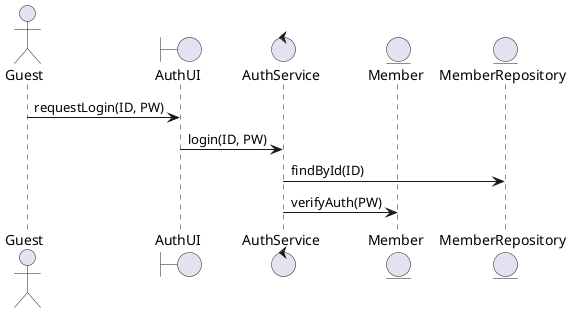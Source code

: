 @startuml
actor Guest
boundary AuthUI
control AuthService
entity Member
entity MemberRepository

Guest -> AuthUI : requestLogin(ID, PW)
AuthUI -> AuthService : login(ID, PW)
AuthService -> MemberRepository : findById(ID)
AuthService -> Member : verifyAuth(PW)
' 로그인 성공 시, Member 객체를 AuthUI 또는 AuthService가 저장
@enduml

